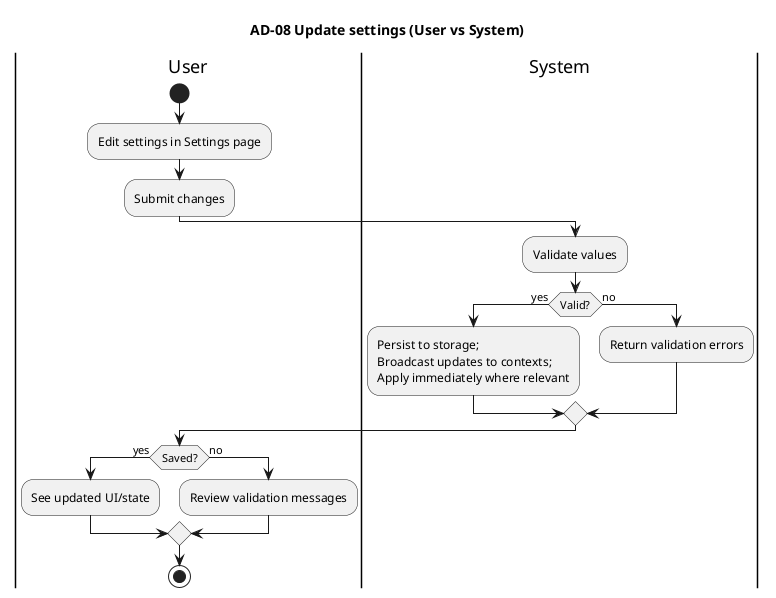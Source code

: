 @startuml
title AD-08 Update settings (User vs System)
skinparam linetype ortho

|User|


start
|User|
  :Edit settings in Settings page;
  :Submit changes;

|System|
  :Validate values;
  if (Valid?) then (yes)
    :Persist to storage;\nBroadcast updates to contexts;\nApply immediately where relevant;
  else (no)
    :Return validation errors;
  endif

|User|
  if (Saved?) then (yes)
    :See updated UI/state;
  else (no)
    :Review validation messages;
  endif

stop

@enduml

